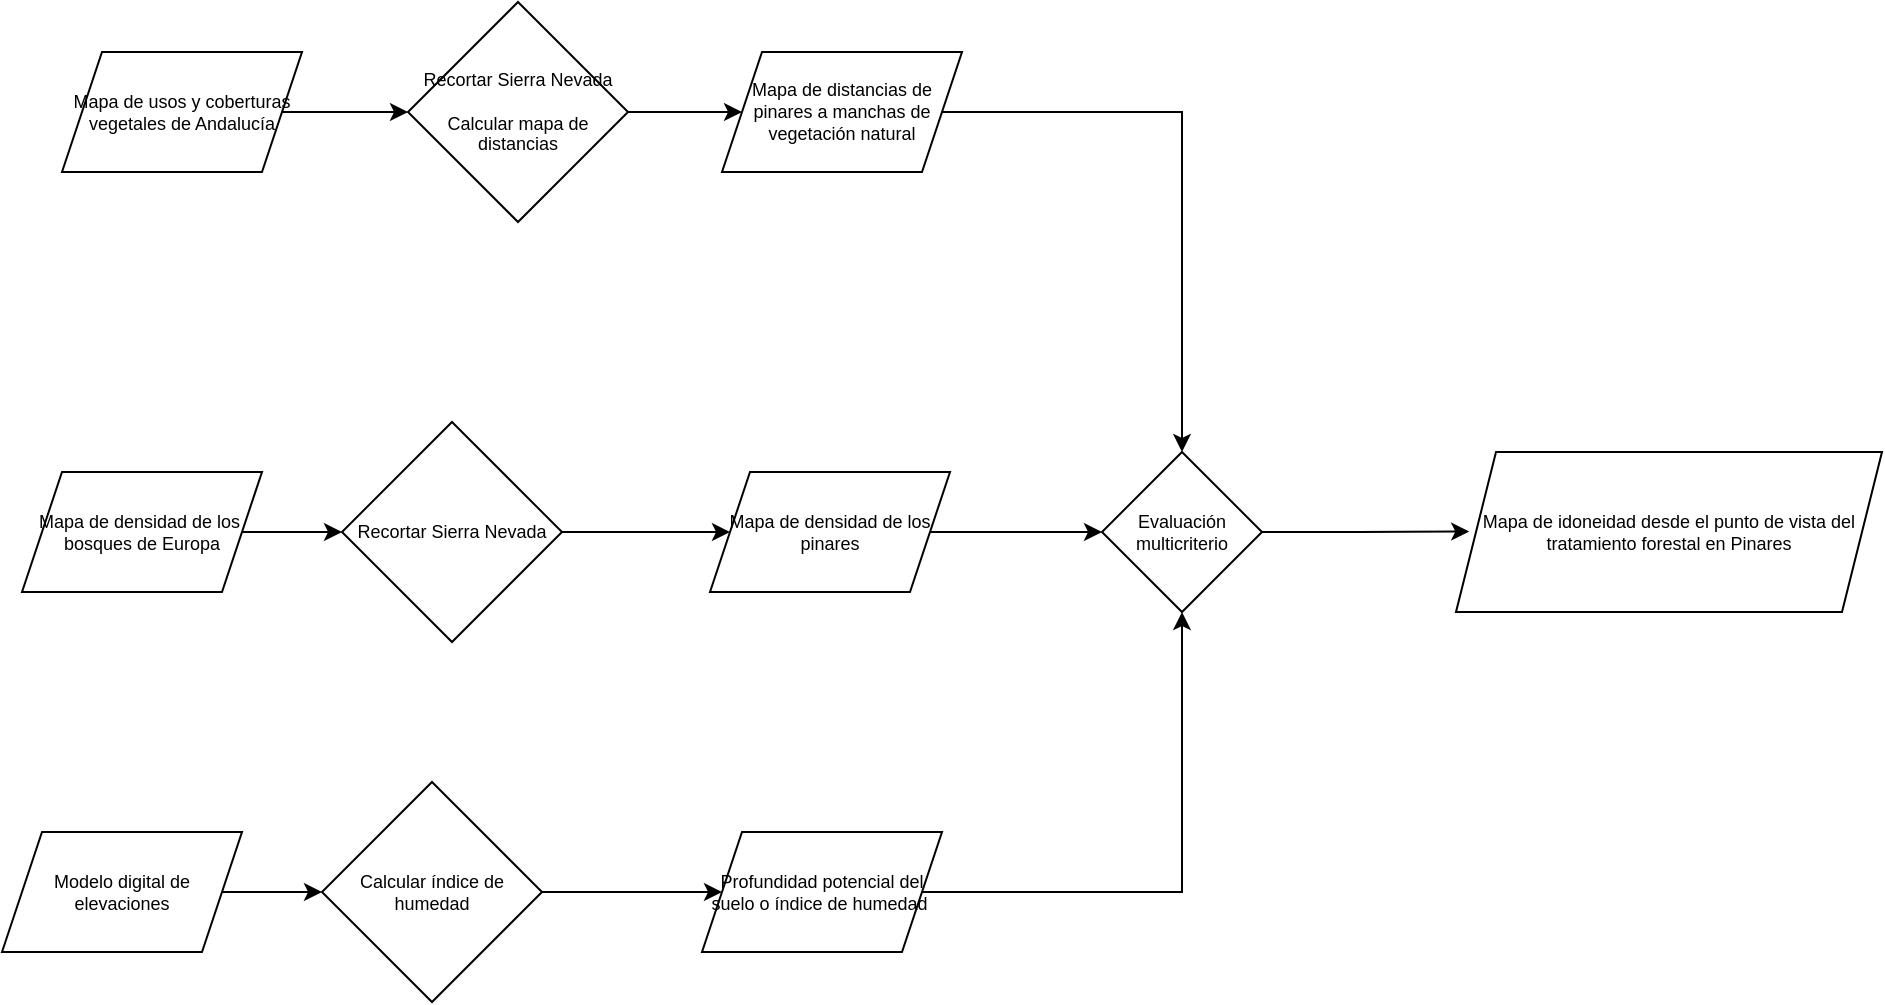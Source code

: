 <mxfile version="14.4.3" type="device"><diagram id="dcnl4yWFLWtszGE7GqRv" name="Page-1"><mxGraphModel dx="850" dy="1789" grid="1" gridSize="10" guides="1" tooltips="1" connect="1" arrows="1" fold="1" page="1" pageScale="1" pageWidth="827" pageHeight="1169" math="0" shadow="0"><root><mxCell id="0"/><mxCell id="1" parent="0"/><mxCell id="ldr5292R93C1MKDoni5W-1" value="Mapa de idoneidad desde el punto de vista del tratamiento forestal en Pinares" style="shape=parallelogram;perimeter=parallelogramPerimeter;whiteSpace=wrap;html=1;fixedSize=1;fontSize=9;" vertex="1" parent="1"><mxGeometry x="827" y="-730" width="213" height="80" as="geometry"/></mxCell><mxCell id="ldr5292R93C1MKDoni5W-2" style="edgeStyle=orthogonalEdgeStyle;rounded=0;orthogonalLoop=1;jettySize=auto;html=1;fontSize=9;" edge="1" parent="1" source="ldr5292R93C1MKDoni5W-3" target="ldr5292R93C1MKDoni5W-17"><mxGeometry relative="1" as="geometry"/></mxCell><mxCell id="ldr5292R93C1MKDoni5W-3" value="Mapa de distancias de pinares a manchas de vegetación natural" style="shape=parallelogram;perimeter=parallelogramPerimeter;whiteSpace=wrap;html=1;fixedSize=1;fontSize=9;" vertex="1" parent="1"><mxGeometry x="460" y="-930" width="120" height="60" as="geometry"/></mxCell><mxCell id="ldr5292R93C1MKDoni5W-4" style="edgeStyle=orthogonalEdgeStyle;rounded=0;orthogonalLoop=1;jettySize=auto;html=1;entryX=0;entryY=0.5;entryDx=0;entryDy=0;fontSize=9;" edge="1" parent="1" source="ldr5292R93C1MKDoni5W-5" target="ldr5292R93C1MKDoni5W-7"><mxGeometry relative="1" as="geometry"/></mxCell><mxCell id="ldr5292R93C1MKDoni5W-5" value="Mapa de usos y coberturas vegetales de Andalucía" style="shape=parallelogram;perimeter=parallelogramPerimeter;whiteSpace=wrap;html=1;fixedSize=1;fontSize=9;" vertex="1" parent="1"><mxGeometry x="130" y="-930" width="120" height="60" as="geometry"/></mxCell><mxCell id="ldr5292R93C1MKDoni5W-6" style="edgeStyle=orthogonalEdgeStyle;rounded=0;orthogonalLoop=1;jettySize=auto;html=1;entryX=0;entryY=0.5;entryDx=0;entryDy=0;fontSize=9;" edge="1" parent="1" source="ldr5292R93C1MKDoni5W-7" target="ldr5292R93C1MKDoni5W-3"><mxGeometry relative="1" as="geometry"/></mxCell><mxCell id="ldr5292R93C1MKDoni5W-7" value="Recortar Sierra Nevada&lt;br style=&quot;font-size: 9px;&quot;&gt;&lt;br style=&quot;font-size: 9px;&quot;&gt;Calcular mapa de distancias" style="rhombus;whiteSpace=wrap;html=1;fontSize=9;" vertex="1" parent="1"><mxGeometry x="303" y="-955" width="110" height="110" as="geometry"/></mxCell><mxCell id="ldr5292R93C1MKDoni5W-8" style="edgeStyle=orthogonalEdgeStyle;rounded=0;orthogonalLoop=1;jettySize=auto;html=1;entryX=0;entryY=0.5;entryDx=0;entryDy=0;fontSize=9;" edge="1" parent="1" source="ldr5292R93C1MKDoni5W-9" target="ldr5292R93C1MKDoni5W-17"><mxGeometry relative="1" as="geometry"/></mxCell><mxCell id="ldr5292R93C1MKDoni5W-9" value="Mapa de densidad de los pinares" style="shape=parallelogram;perimeter=parallelogramPerimeter;whiteSpace=wrap;html=1;fixedSize=1;fontSize=9;" vertex="1" parent="1"><mxGeometry x="454" y="-720" width="120" height="60" as="geometry"/></mxCell><mxCell id="ldr5292R93C1MKDoni5W-10" style="edgeStyle=orthogonalEdgeStyle;rounded=0;orthogonalLoop=1;jettySize=auto;html=1;entryX=0;entryY=0.5;entryDx=0;entryDy=0;fontSize=9;" edge="1" parent="1" source="ldr5292R93C1MKDoni5W-11" target="ldr5292R93C1MKDoni5W-13"><mxGeometry relative="1" as="geometry"/></mxCell><mxCell id="ldr5292R93C1MKDoni5W-11" value="Mapa de densidad de los&amp;nbsp; bosques de Europa" style="shape=parallelogram;perimeter=parallelogramPerimeter;whiteSpace=wrap;html=1;fixedSize=1;fontSize=9;" vertex="1" parent="1"><mxGeometry x="110" y="-720" width="120" height="60" as="geometry"/></mxCell><mxCell id="ldr5292R93C1MKDoni5W-12" style="edgeStyle=orthogonalEdgeStyle;rounded=0;orthogonalLoop=1;jettySize=auto;html=1;entryX=0;entryY=0.5;entryDx=0;entryDy=0;fontSize=9;" edge="1" parent="1" source="ldr5292R93C1MKDoni5W-13" target="ldr5292R93C1MKDoni5W-9"><mxGeometry relative="1" as="geometry"/></mxCell><mxCell id="ldr5292R93C1MKDoni5W-13" value="Recortar Sierra Nevada" style="rhombus;whiteSpace=wrap;html=1;fontSize=9;" vertex="1" parent="1"><mxGeometry x="270" y="-745" width="110" height="110" as="geometry"/></mxCell><mxCell id="ldr5292R93C1MKDoni5W-14" style="edgeStyle=orthogonalEdgeStyle;rounded=0;orthogonalLoop=1;jettySize=auto;html=1;entryX=0.5;entryY=1;entryDx=0;entryDy=0;fontSize=9;" edge="1" parent="1" source="ldr5292R93C1MKDoni5W-15" target="ldr5292R93C1MKDoni5W-17"><mxGeometry relative="1" as="geometry"/></mxCell><mxCell id="ldr5292R93C1MKDoni5W-15" value="Profundidad potencial del suelo o índice de humedad&amp;nbsp;" style="shape=parallelogram;perimeter=parallelogramPerimeter;whiteSpace=wrap;html=1;fixedSize=1;fontSize=9;" vertex="1" parent="1"><mxGeometry x="450" y="-540" width="120" height="60" as="geometry"/></mxCell><mxCell id="ldr5292R93C1MKDoni5W-16" style="edgeStyle=orthogonalEdgeStyle;rounded=0;orthogonalLoop=1;jettySize=auto;html=1;entryX=0.031;entryY=0.497;entryDx=0;entryDy=0;entryPerimeter=0;fontSize=9;" edge="1" parent="1" source="ldr5292R93C1MKDoni5W-17" target="ldr5292R93C1MKDoni5W-1"><mxGeometry relative="1" as="geometry"/></mxCell><mxCell id="ldr5292R93C1MKDoni5W-17" value="Evaluación multicriterio" style="rhombus;whiteSpace=wrap;html=1;fontSize=9;" vertex="1" parent="1"><mxGeometry x="650" y="-730" width="80" height="80" as="geometry"/></mxCell><mxCell id="ldr5292R93C1MKDoni5W-18" style="edgeStyle=orthogonalEdgeStyle;rounded=0;orthogonalLoop=1;jettySize=auto;html=1;entryX=0;entryY=0.5;entryDx=0;entryDy=0;fontSize=9;" edge="1" parent="1" source="ldr5292R93C1MKDoni5W-19" target="ldr5292R93C1MKDoni5W-21"><mxGeometry relative="1" as="geometry"/></mxCell><mxCell id="ldr5292R93C1MKDoni5W-19" value="Modelo digital de elevaciones" style="shape=parallelogram;perimeter=parallelogramPerimeter;whiteSpace=wrap;html=1;fixedSize=1;fontSize=9;" vertex="1" parent="1"><mxGeometry x="100" y="-540" width="120" height="60" as="geometry"/></mxCell><mxCell id="ldr5292R93C1MKDoni5W-20" style="edgeStyle=orthogonalEdgeStyle;rounded=0;orthogonalLoop=1;jettySize=auto;html=1;fontSize=9;" edge="1" parent="1" source="ldr5292R93C1MKDoni5W-21" target="ldr5292R93C1MKDoni5W-15"><mxGeometry relative="1" as="geometry"/></mxCell><mxCell id="ldr5292R93C1MKDoni5W-21" value="Calcular índice de humedad" style="rhombus;whiteSpace=wrap;html=1;fontSize=9;" vertex="1" parent="1"><mxGeometry x="260" y="-565" width="110" height="110" as="geometry"/></mxCell></root></mxGraphModel></diagram></mxfile>
